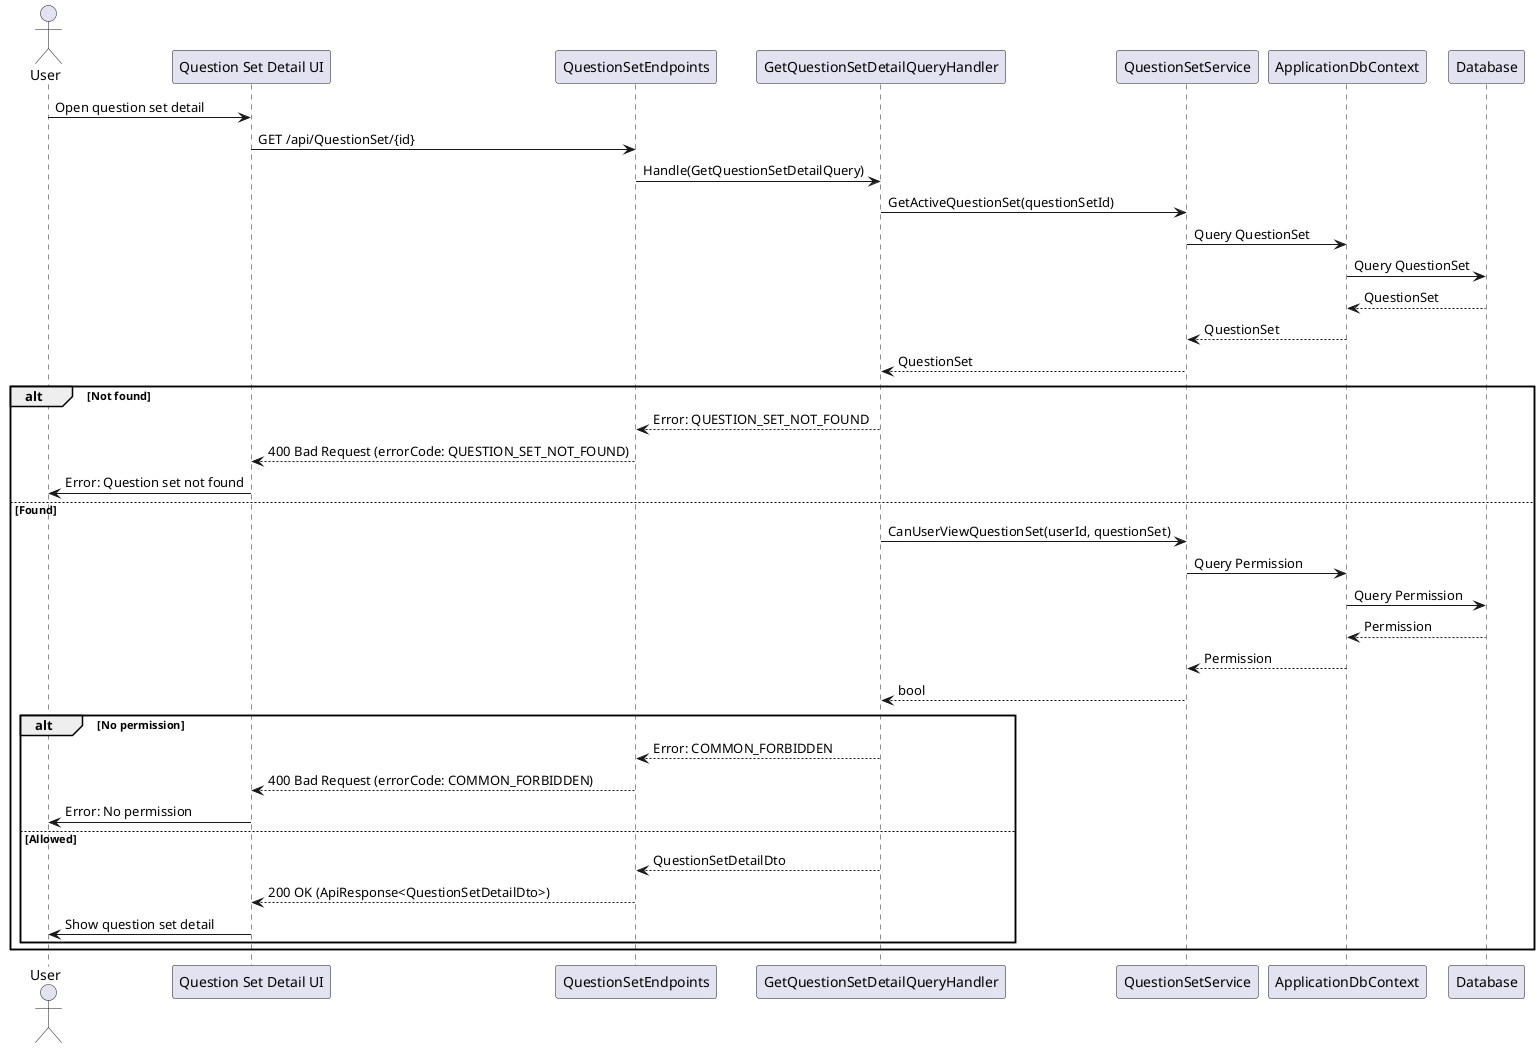 @startuml
actor User
participant "Question Set Detail UI" as UI
participant QuestionSetEndpoints
participant GetQuestionSetDetailQueryHandler as Handler
participant QuestionSetService
participant ApplicationDbContext
participant Database

User -> UI : Open question set detail
UI -> QuestionSetEndpoints : GET /api/QuestionSet/{id}
QuestionSetEndpoints -> Handler : Handle(GetQuestionSetDetailQuery)
Handler -> QuestionSetService : GetActiveQuestionSet(questionSetId)
QuestionSetService -> ApplicationDbContext : Query QuestionSet
ApplicationDbContext -> Database : Query QuestionSet
Database --> ApplicationDbContext : QuestionSet
ApplicationDbContext --> QuestionSetService : QuestionSet
QuestionSetService --> Handler : QuestionSet
alt Not found
    Handler --> QuestionSetEndpoints : Error: QUESTION_SET_NOT_FOUND
    QuestionSetEndpoints --> UI : 400 Bad Request (errorCode: QUESTION_SET_NOT_FOUND)
    UI -> User : Error: Question set not found
else Found
    Handler -> QuestionSetService : CanUserViewQuestionSet(userId, questionSet)
    QuestionSetService -> ApplicationDbContext : Query Permission
    ApplicationDbContext -> Database : Query Permission
    Database --> ApplicationDbContext : Permission
    ApplicationDbContext --> QuestionSetService : Permission
    QuestionSetService --> Handler : bool
    alt No permission
        Handler --> QuestionSetEndpoints : Error: COMMON_FORBIDDEN
        QuestionSetEndpoints --> UI : 400 Bad Request (errorCode: COMMON_FORBIDDEN)
        UI -> User : Error: No permission
    else Allowed
        Handler --> QuestionSetEndpoints : QuestionSetDetailDto
        QuestionSetEndpoints --> UI : 200 OK (ApiResponse<QuestionSetDetailDto>)
        UI -> User : Show question set detail
    end
end
@enduml 